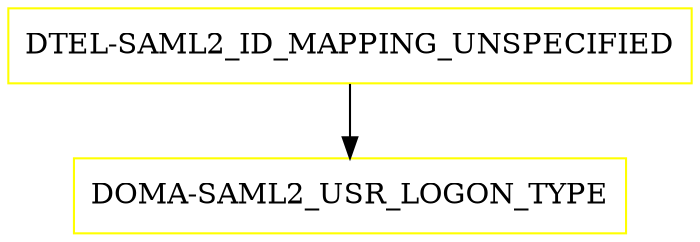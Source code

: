digraph G {
  "DTEL-SAML2_ID_MAPPING_UNSPECIFIED" [shape=box,color=yellow];
  "DOMA-SAML2_USR_LOGON_TYPE" [shape=box,color=yellow,URL="./DOMA_SAML2_USR_LOGON_TYPE.html"];
  "DTEL-SAML2_ID_MAPPING_UNSPECIFIED" -> "DOMA-SAML2_USR_LOGON_TYPE";
}
